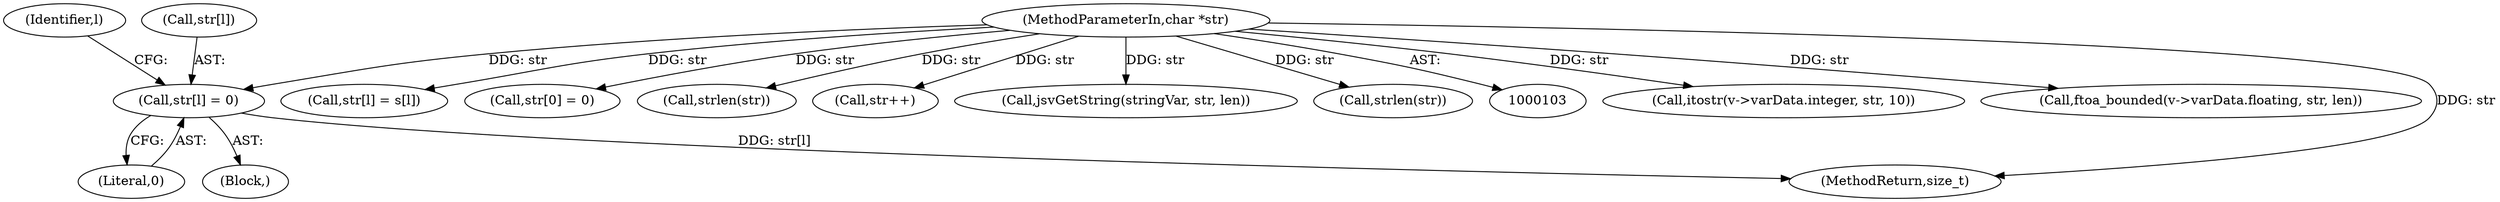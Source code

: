 digraph "0_Espruino_ce1924193862d58cb43d3d4d9dada710a8361b89@array" {
"1000144" [label="(Call,str[l] = 0)"];
"1000105" [label="(MethodParameterIn,char *str)"];
"1000145" [label="(Call,str[l])"];
"1000156" [label="(Call,itostr(v->varData.integer, str, 10))"];
"1000119" [label="(Block,)"];
"1000172" [label="(Call,ftoa_bounded(v->varData.floating, str, len))"];
"1000148" [label="(Literal,0)"];
"1000135" [label="(Call,str[l] = s[l])"];
"1000269" [label="(Call,str[0] = 0)"];
"1000279" [label="(MethodReturn,size_t)"];
"1000181" [label="(Call,strlen(str))"];
"1000224" [label="(Call,str++)"];
"1000105" [label="(MethodParameterIn,char *str)"];
"1000259" [label="(Call,jsvGetString(stringVar, str, len))"];
"1000165" [label="(Call,strlen(str))"];
"1000144" [label="(Call,str[l] = 0)"];
"1000150" [label="(Identifier,l)"];
"1000144" -> "1000119"  [label="AST: "];
"1000144" -> "1000148"  [label="CFG: "];
"1000145" -> "1000144"  [label="AST: "];
"1000148" -> "1000144"  [label="AST: "];
"1000150" -> "1000144"  [label="CFG: "];
"1000144" -> "1000279"  [label="DDG: str[l]"];
"1000105" -> "1000144"  [label="DDG: str"];
"1000105" -> "1000103"  [label="AST: "];
"1000105" -> "1000279"  [label="DDG: str"];
"1000105" -> "1000135"  [label="DDG: str"];
"1000105" -> "1000156"  [label="DDG: str"];
"1000105" -> "1000165"  [label="DDG: str"];
"1000105" -> "1000172"  [label="DDG: str"];
"1000105" -> "1000181"  [label="DDG: str"];
"1000105" -> "1000224"  [label="DDG: str"];
"1000105" -> "1000259"  [label="DDG: str"];
"1000105" -> "1000269"  [label="DDG: str"];
}
